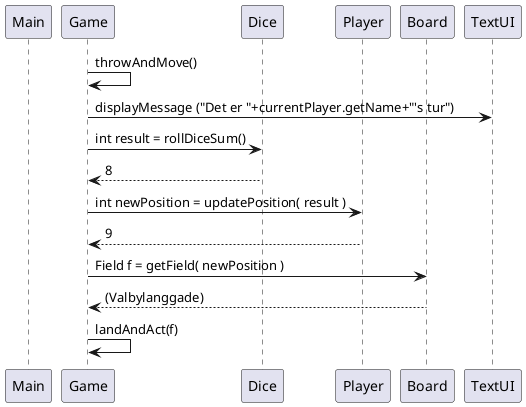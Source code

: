@startuml

participant Main as main
participant Game as game
participant Dice as dice
participant Player as player
participant Board as board

game -> game : throwAndMove()


game -> TextUI : displayMessage ("Det er "+currentPlayer.getName+"'s tur")
game -> dice : int result = rollDiceSum()
dice --> game : 8
game -> player: int newPosition = updatePosition( result )
player --> game : 9
game -> board : Field f = getField( newPosition )
board --> game : (Valbylanggade)
game -> game : landAndAct(f)

@enduml